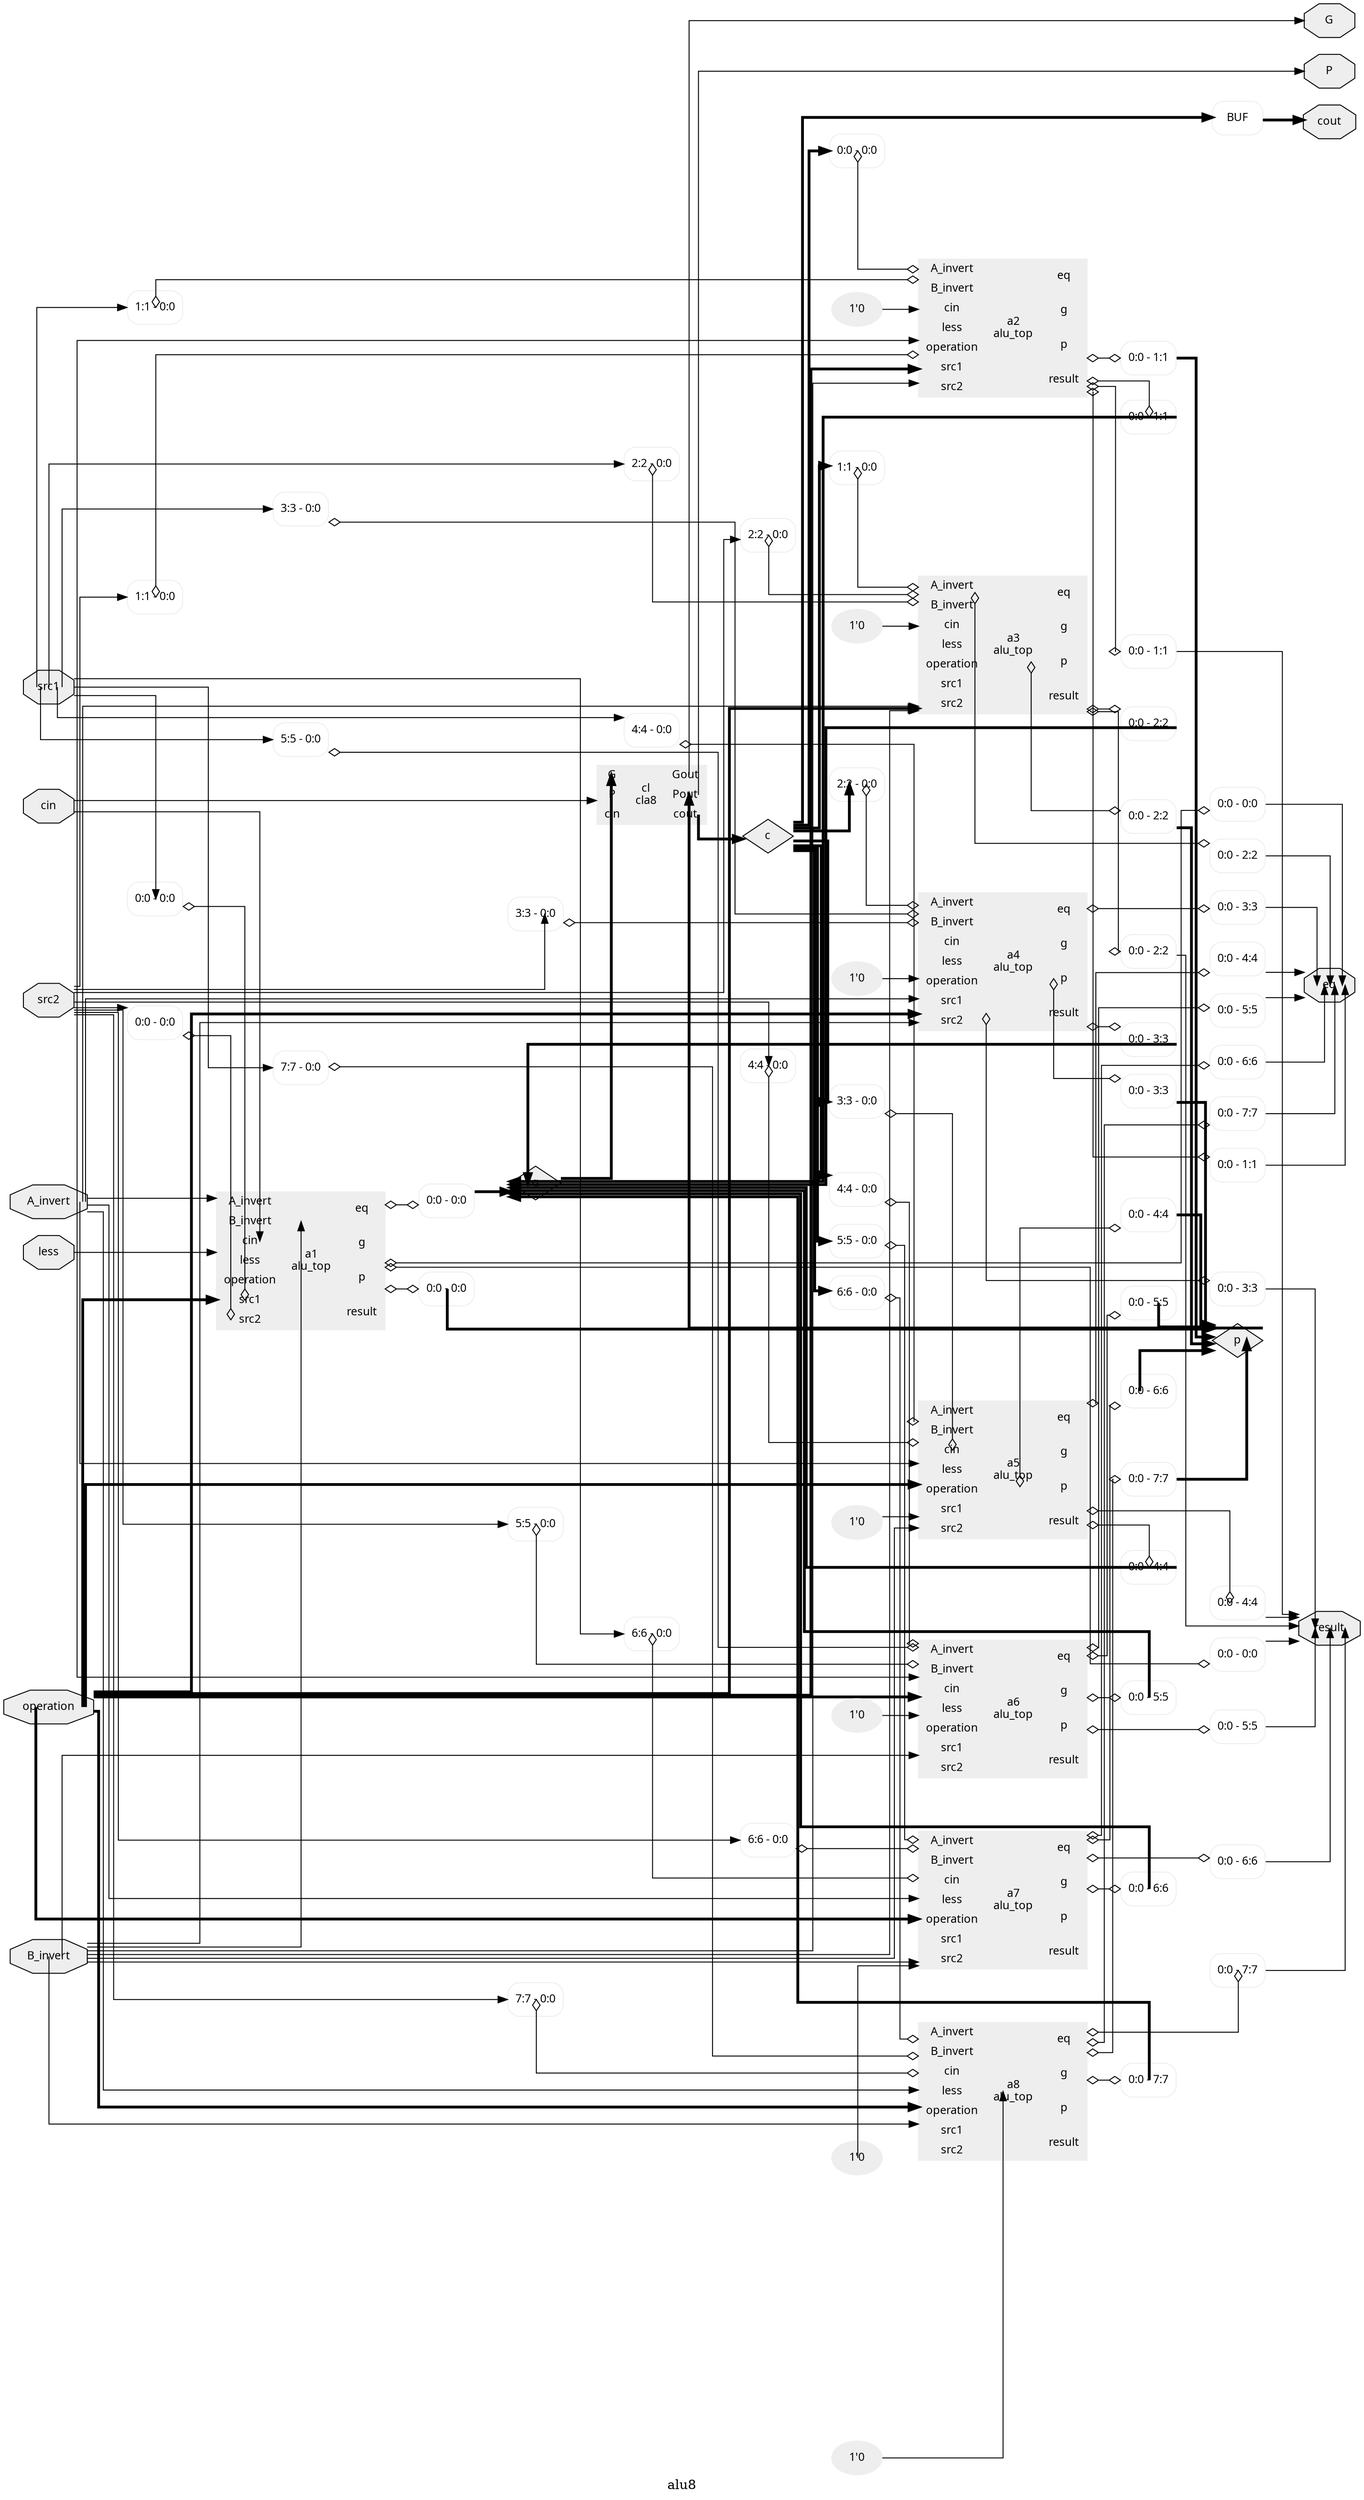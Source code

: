 digraph "alu8" {
ordering="in";
splines="ortho";
node [ fontname = Verdana, fontsize = 12 ]
node [ style = filled ] 
node [ fillcolor = "#EEEEEE" ] 
node [ color = "#EEEEEE" ]
edge [ color = "# 31CEF0" ]
ordering="in";
spline="otho";
node [ fontname = Verdana, fontsize = 12 ]
node [ style = filled ] 
node [ fillcolor = "#EEEEEE" ] 
node [ color = "#EEEEEE" ]
edge [ color = "# 31CEF0" ]
ordering="in";
spline="ortho";
node [ fontname = Verdana, fontsize = 12 ]
node [ style = filled ] 
node [ fillcolor = "#EEEEEE" ] 
node [ color = "#EEEEEE" ]
edge [ color = "# 31CEF0" ]
ordering="in";
spline="ortho";
node [ fontname = Verdana, fontsize = 12 ]
node [ style = filled ] 
node [ fillcolor = "#EEEEEE" ] 
node [ color = "#EEEEEE" ]
edge [ color = "# 31CEF0" ]
ordering="in";
spline="ortho";
node [ fontname = Verdana, fontsize = 12 ]
node [ style = filled ] 
node [ fillcolor = "#EEEEEE" ] 
node [ color = "#EEEEEE" ]
edge [ color = "# 31CEF0" ]
label="alu8";
rankdir="LR";
remincross=true;
n1 [ shape=octagon, label="A_invert", color="black", fontcolor="black" ];
n2 [ shape=octagon, label="B_invert", color="black", fontcolor="black" ];
n3 [ shape=octagon, label="G", color="black", fontcolor="black" ];
n4 [ shape=octagon, label="P", color="black", fontcolor="black" ];
n5 [ shape=diamond, label="c", color="black", fontcolor="black" ];
n6 [ shape=octagon, label="cin", color="black", fontcolor="black" ];
n7 [ shape=octagon, label="cout", color="black", fontcolor="black" ];
n8 [ shape=octagon, label="eq", color="black", fontcolor="black" ];
n9 [ shape=diamond, label="g", color="black", fontcolor="black" ];
n10 [ shape=octagon, label="less", color="black", fontcolor="black" ];
n11 [ shape=octagon, label="operation", color="black", fontcolor="black" ];
n12 [ shape=diamond, label="p", color="black", fontcolor="black" ];
n13 [ shape=octagon, label="result", color="black", fontcolor="black" ];
n14 [ shape=octagon, label="src1", color="black", fontcolor="black" ];
n15 [ shape=octagon, label="src2", color="black", fontcolor="black" ];
{ rank="source"; n1; n10; n11; n14; n15; n2; n6;}
{ rank="sink"; n13; n3; n4; n7; n8;}
c16 [ shape=record, label="{{<p1> A_invert|<p2> B_invert|<p6> cin|<p10> less|<p11> operation|<p14> src1|<p15> src2}|a1\nalu_top|{<p8> eq|<p9> g|<p12> p|<p13> result}}" ];
x0 [ shape=record, style=rounded, label="<s0> 0:0 - 0:0 " ];
c16:p8:e -> x0:w [arrowhead=odiamond, arrowtail=odiamond, dir=both, color="black", label=""];
x1 [ shape=record, style=rounded, label="<s0> 0:0 - 0:0 " ];
c16:p9:e -> x1:w [arrowhead=odiamond, arrowtail=odiamond, dir=both, color="black", label=""];
x2 [ shape=record, style=rounded, label="<s0> 0:0 - 0:0 " ];
c16:p12:e -> x2:w [arrowhead=odiamond, arrowtail=odiamond, dir=both, color="black", label=""];
x3 [ shape=record, style=rounded, label="<s0> 0:0 - 0:0 " ];
c16:p13:e -> x3:w [arrowhead=odiamond, arrowtail=odiamond, dir=both, color="black", label=""];
x4 [ shape=record, style=rounded, label="<s0> 0:0 - 0:0 " ];
x4:e -> c16:p14:w [arrowhead=odiamond, arrowtail=odiamond, dir=both, color="black", label=""];
x5 [ shape=record, style=rounded, label="<s0> 0:0 - 0:0 " ];
x5:e -> c16:p15:w [arrowhead=odiamond, arrowtail=odiamond, dir=both, color="black", label=""];
v9 [ label="1'0" ];
c17 [ shape=record, label="{{<p1> A_invert|<p2> B_invert|<p6> cin|<p10> less|<p11> operation|<p14> src1|<p15> src2}|a2\nalu_top|{<p8> eq|<p9> g|<p12> p|<p13> result}}" ];
x6 [ shape=record, style=rounded, label="<s0> 0:0 - 0:0 " ];
x6:e -> c17:p6:w [arrowhead=odiamond, arrowtail=odiamond, dir=both, color="black", label=""];
x7 [ shape=record, style=rounded, label="<s0> 0:0 - 1:1 " ];
c17:p8:e -> x7:w [arrowhead=odiamond, arrowtail=odiamond, dir=both, color="black", label=""];
x8 [ shape=record, style=rounded, label="<s0> 0:0 - 1:1 " ];
c17:p9:e -> x8:w [arrowhead=odiamond, arrowtail=odiamond, dir=both, color="black", label=""];
x10 [ shape=record, style=rounded, label="<s0> 0:0 - 1:1 " ];
c17:p12:e -> x10:w [arrowhead=odiamond, arrowtail=odiamond, dir=both, color="black", label=""];
x11 [ shape=record, style=rounded, label="<s0> 0:0 - 1:1 " ];
c17:p13:e -> x11:w [arrowhead=odiamond, arrowtail=odiamond, dir=both, color="black", label=""];
x12 [ shape=record, style=rounded, label="<s0> 1:1 - 0:0 " ];
x12:e -> c17:p14:w [arrowhead=odiamond, arrowtail=odiamond, dir=both, color="black", label=""];
x13 [ shape=record, style=rounded, label="<s0> 1:1 - 0:0 " ];
x13:e -> c17:p15:w [arrowhead=odiamond, arrowtail=odiamond, dir=both, color="black", label=""];
v17 [ label="1'0" ];
c18 [ shape=record, label="{{<p1> A_invert|<p2> B_invert|<p6> cin|<p10> less|<p11> operation|<p14> src1|<p15> src2}|a3\nalu_top|{<p8> eq|<p9> g|<p12> p|<p13> result}}" ];
x14 [ shape=record, style=rounded, label="<s0> 1:1 - 0:0 " ];
x14:e -> c18:p6:w [arrowhead=odiamond, arrowtail=odiamond, dir=both, color="black", label=""];
x15 [ shape=record, style=rounded, label="<s0> 0:0 - 2:2 " ];
c18:p8:e -> x15:w [arrowhead=odiamond, arrowtail=odiamond, dir=both, color="black", label=""];
x16 [ shape=record, style=rounded, label="<s0> 0:0 - 2:2 " ];
c18:p9:e -> x16:w [arrowhead=odiamond, arrowtail=odiamond, dir=both, color="black", label=""];
x18 [ shape=record, style=rounded, label="<s0> 0:0 - 2:2 " ];
c18:p12:e -> x18:w [arrowhead=odiamond, arrowtail=odiamond, dir=both, color="black", label=""];
x19 [ shape=record, style=rounded, label="<s0> 0:0 - 2:2 " ];
c18:p13:e -> x19:w [arrowhead=odiamond, arrowtail=odiamond, dir=both, color="black", label=""];
x20 [ shape=record, style=rounded, label="<s0> 2:2 - 0:0 " ];
x20:e -> c18:p14:w [arrowhead=odiamond, arrowtail=odiamond, dir=both, color="black", label=""];
x21 [ shape=record, style=rounded, label="<s0> 2:2 - 0:0 " ];
x21:e -> c18:p15:w [arrowhead=odiamond, arrowtail=odiamond, dir=both, color="black", label=""];
v25 [ label="1'0" ];
c19 [ shape=record, label="{{<p1> A_invert|<p2> B_invert|<p6> cin|<p10> less|<p11> operation|<p14> src1|<p15> src2}|a4\nalu_top|{<p8> eq|<p9> g|<p12> p|<p13> result}}" ];
x22 [ shape=record, style=rounded, label="<s0> 2:2 - 0:0 " ];
x22:e -> c19:p6:w [arrowhead=odiamond, arrowtail=odiamond, dir=both, color="black", label=""];
x23 [ shape=record, style=rounded, label="<s0> 0:0 - 3:3 " ];
c19:p8:e -> x23:w [arrowhead=odiamond, arrowtail=odiamond, dir=both, color="black", label=""];
x24 [ shape=record, style=rounded, label="<s0> 0:0 - 3:3 " ];
c19:p9:e -> x24:w [arrowhead=odiamond, arrowtail=odiamond, dir=both, color="black", label=""];
x26 [ shape=record, style=rounded, label="<s0> 0:0 - 3:3 " ];
c19:p12:e -> x26:w [arrowhead=odiamond, arrowtail=odiamond, dir=both, color="black", label=""];
x27 [ shape=record, style=rounded, label="<s0> 0:0 - 3:3 " ];
c19:p13:e -> x27:w [arrowhead=odiamond, arrowtail=odiamond, dir=both, color="black", label=""];
x28 [ shape=record, style=rounded, label="<s0> 3:3 - 0:0 " ];
x28:e -> c19:p14:w [arrowhead=odiamond, arrowtail=odiamond, dir=both, color="black", label=""];
x29 [ shape=record, style=rounded, label="<s0> 3:3 - 0:0 " ];
x29:e -> c19:p15:w [arrowhead=odiamond, arrowtail=odiamond, dir=both, color="black", label=""];
v33 [ label="1'0" ];
c20 [ shape=record, label="{{<p1> A_invert|<p2> B_invert|<p6> cin|<p10> less|<p11> operation|<p14> src1|<p15> src2}|a5\nalu_top|{<p8> eq|<p9> g|<p12> p|<p13> result}}" ];
x30 [ shape=record, style=rounded, label="<s0> 3:3 - 0:0 " ];
x30:e -> c20:p6:w [arrowhead=odiamond, arrowtail=odiamond, dir=both, color="black", label=""];
x31 [ shape=record, style=rounded, label="<s0> 0:0 - 4:4 " ];
c20:p8:e -> x31:w [arrowhead=odiamond, arrowtail=odiamond, dir=both, color="black", label=""];
x32 [ shape=record, style=rounded, label="<s0> 0:0 - 4:4 " ];
c20:p9:e -> x32:w [arrowhead=odiamond, arrowtail=odiamond, dir=both, color="black", label=""];
x34 [ shape=record, style=rounded, label="<s0> 0:0 - 4:4 " ];
c20:p12:e -> x34:w [arrowhead=odiamond, arrowtail=odiamond, dir=both, color="black", label=""];
x35 [ shape=record, style=rounded, label="<s0> 0:0 - 4:4 " ];
c20:p13:e -> x35:w [arrowhead=odiamond, arrowtail=odiamond, dir=both, color="black", label=""];
x36 [ shape=record, style=rounded, label="<s0> 4:4 - 0:0 " ];
x36:e -> c20:p14:w [arrowhead=odiamond, arrowtail=odiamond, dir=both, color="black", label=""];
x37 [ shape=record, style=rounded, label="<s0> 4:4 - 0:0 " ];
x37:e -> c20:p15:w [arrowhead=odiamond, arrowtail=odiamond, dir=both, color="black", label=""];
v41 [ label="1'0" ];
c21 [ shape=record, label="{{<p1> A_invert|<p2> B_invert|<p6> cin|<p10> less|<p11> operation|<p14> src1|<p15> src2}|a6\nalu_top|{<p8> eq|<p9> g|<p12> p|<p13> result}}" ];
x38 [ shape=record, style=rounded, label="<s0> 4:4 - 0:0 " ];
x38:e -> c21:p6:w [arrowhead=odiamond, arrowtail=odiamond, dir=both, color="black", label=""];
x39 [ shape=record, style=rounded, label="<s0> 0:0 - 5:5 " ];
c21:p8:e -> x39:w [arrowhead=odiamond, arrowtail=odiamond, dir=both, color="black", label=""];
x40 [ shape=record, style=rounded, label="<s0> 0:0 - 5:5 " ];
c21:p9:e -> x40:w [arrowhead=odiamond, arrowtail=odiamond, dir=both, color="black", label=""];
x42 [ shape=record, style=rounded, label="<s0> 0:0 - 5:5 " ];
c21:p12:e -> x42:w [arrowhead=odiamond, arrowtail=odiamond, dir=both, color="black", label=""];
x43 [ shape=record, style=rounded, label="<s0> 0:0 - 5:5 " ];
c21:p13:e -> x43:w [arrowhead=odiamond, arrowtail=odiamond, dir=both, color="black", label=""];
x44 [ shape=record, style=rounded, label="<s0> 5:5 - 0:0 " ];
x44:e -> c21:p14:w [arrowhead=odiamond, arrowtail=odiamond, dir=both, color="black", label=""];
x45 [ shape=record, style=rounded, label="<s0> 5:5 - 0:0 " ];
x45:e -> c21:p15:w [arrowhead=odiamond, arrowtail=odiamond, dir=both, color="black", label=""];
v49 [ label="1'0" ];
c22 [ shape=record, label="{{<p1> A_invert|<p2> B_invert|<p6> cin|<p10> less|<p11> operation|<p14> src1|<p15> src2}|a7\nalu_top|{<p8> eq|<p9> g|<p12> p|<p13> result}}" ];
x46 [ shape=record, style=rounded, label="<s0> 5:5 - 0:0 " ];
x46:e -> c22:p6:w [arrowhead=odiamond, arrowtail=odiamond, dir=both, color="black", label=""];
x47 [ shape=record, style=rounded, label="<s0> 0:0 - 6:6 " ];
c22:p8:e -> x47:w [arrowhead=odiamond, arrowtail=odiamond, dir=both, color="black", label=""];
x48 [ shape=record, style=rounded, label="<s0> 0:0 - 6:6 " ];
c22:p9:e -> x48:w [arrowhead=odiamond, arrowtail=odiamond, dir=both, color="black", label=""];
x50 [ shape=record, style=rounded, label="<s0> 0:0 - 6:6 " ];
c22:p12:e -> x50:w [arrowhead=odiamond, arrowtail=odiamond, dir=both, color="black", label=""];
x51 [ shape=record, style=rounded, label="<s0> 0:0 - 6:6 " ];
c22:p13:e -> x51:w [arrowhead=odiamond, arrowtail=odiamond, dir=both, color="black", label=""];
x52 [ shape=record, style=rounded, label="<s0> 6:6 - 0:0 " ];
x52:e -> c22:p14:w [arrowhead=odiamond, arrowtail=odiamond, dir=both, color="black", label=""];
x53 [ shape=record, style=rounded, label="<s0> 6:6 - 0:0 " ];
x53:e -> c22:p15:w [arrowhead=odiamond, arrowtail=odiamond, dir=both, color="black", label=""];
v57 [ label="1'0" ];
c23 [ shape=record, label="{{<p1> A_invert|<p2> B_invert|<p6> cin|<p10> less|<p11> operation|<p14> src1|<p15> src2}|a8\nalu_top|{<p8> eq|<p9> g|<p12> p|<p13> result}}" ];
x54 [ shape=record, style=rounded, label="<s0> 6:6 - 0:0 " ];
x54:e -> c23:p6:w [arrowhead=odiamond, arrowtail=odiamond, dir=both, color="black", label=""];
x55 [ shape=record, style=rounded, label="<s0> 0:0 - 7:7 " ];
c23:p8:e -> x55:w [arrowhead=odiamond, arrowtail=odiamond, dir=both, color="black", label=""];
x56 [ shape=record, style=rounded, label="<s0> 0:0 - 7:7 " ];
c23:p9:e -> x56:w [arrowhead=odiamond, arrowtail=odiamond, dir=both, color="black", label=""];
x58 [ shape=record, style=rounded, label="<s0> 0:0 - 7:7 " ];
c23:p12:e -> x58:w [arrowhead=odiamond, arrowtail=odiamond, dir=both, color="black", label=""];
x59 [ shape=record, style=rounded, label="<s0> 0:0 - 7:7 " ];
c23:p13:e -> x59:w [arrowhead=odiamond, arrowtail=odiamond, dir=both, color="black", label=""];
x60 [ shape=record, style=rounded, label="<s0> 7:7 - 0:0 " ];
x60:e -> c23:p14:w [arrowhead=odiamond, arrowtail=odiamond, dir=both, color="black", label=""];
x61 [ shape=record, style=rounded, label="<s0> 7:7 - 0:0 " ];
x61:e -> c23:p15:w [arrowhead=odiamond, arrowtail=odiamond, dir=both, color="black", label=""];
c26 [ shape=record, label="{{<p3> G|<p4> P|<p6> cin}|cl\ncla8|{<p24> Gout|<p25> Pout|<p7> cout}}" ];
x62 [shape=box, style=rounded, label="BUF"];
n1:e -> c16:p1:w [color="black", label=""];
n1:e -> c17:p1:w [color="black", label=""];
n1:e -> c18:p1:w [color="black", label=""];
n1:e -> c19:p1:w [color="black", label=""];
n1:e -> c20:p1:w [color="black", label=""];
n1:e -> c21:p1:w [color="black", label=""];
n1:e -> c22:p1:w [color="black", label=""];
n1:e -> c23:p1:w [color="black", label=""];
n10:e -> c16:p10:w [color="black", label=""];
n11:e -> c16:p11:w [color="black", style="setlinewidth(3)", label=""];
n11:e -> c17:p11:w [color="black", style="setlinewidth(3)", label=""];
n11:e -> c18:p11:w [color="black", style="setlinewidth(3)", label=""];
n11:e -> c19:p11:w [color="black", style="setlinewidth(3)", label=""];
n11:e -> c20:p11:w [color="black", style="setlinewidth(3)", label=""];
n11:e -> c21:p11:w [color="black", style="setlinewidth(3)", label=""];
n11:e -> c22:p11:w [color="black", style="setlinewidth(3)", label=""];
n11:e -> c23:p11:w [color="black", style="setlinewidth(3)", label=""];
x10:s0:e -> n12:w [color="black", style="setlinewidth(3)", label=""];
x18:s0:e -> n12:w [color="black", style="setlinewidth(3)", label=""];
x26:s0:e -> n12:w [color="black", style="setlinewidth(3)", label=""];
x2:s0:e -> n12:w [color="black", style="setlinewidth(3)", label=""];
x34:s0:e -> n12:w [color="black", style="setlinewidth(3)", label=""];
x42:s0:e -> n12:w [color="black", style="setlinewidth(3)", label=""];
x50:s0:e -> n12:w [color="black", style="setlinewidth(3)", label=""];
x58:s0:e -> n12:w [color="black", style="setlinewidth(3)", label=""];
n12:e -> c26:p4:w [color="black", style="setlinewidth(3)", label=""];
x11:s0:e -> n13:w [color="black", label=""];
x19:s0:e -> n13:w [color="black", label=""];
x27:s0:e -> n13:w [color="black", label=""];
x35:s0:e -> n13:w [color="black", label=""];
x3:s0:e -> n13:w [color="black", label=""];
x43:s0:e -> n13:w [color="black", label=""];
x51:s0:e -> n13:w [color="black", label=""];
x59:s0:e -> n13:w [color="black", label=""];
n14:e -> x12:s0:w [color="black", label=""];
n14:e -> x20:s0:w [color="black", label=""];
n14:e -> x28:s0:w [color="black", label=""];
n14:e -> x36:s0:w [color="black", label=""];
n14:e -> x44:s0:w [color="black", label=""];
n14:e -> x4:s0:w [color="black", label=""];
n14:e -> x52:s0:w [color="black", label=""];
n14:e -> x60:s0:w [color="black", label=""];
n15:e -> x13:s0:w [color="black", label=""];
n15:e -> x21:s0:w [color="black", label=""];
n15:e -> x29:s0:w [color="black", label=""];
n15:e -> x37:s0:w [color="black", label=""];
n15:e -> x45:s0:w [color="black", label=""];
n15:e -> x53:s0:w [color="black", label=""];
n15:e -> x5:s0:w [color="black", label=""];
n15:e -> x61:s0:w [color="black", label=""];
n2:e -> c16:p2:w [color="black", label=""];
n2:e -> c17:p2:w [color="black", label=""];
n2:e -> c18:p2:w [color="black", label=""];
n2:e -> c19:p2:w [color="black", label=""];
n2:e -> c20:p2:w [color="black", label=""];
n2:e -> c21:p2:w [color="black", label=""];
n2:e -> c22:p2:w [color="black", label=""];
n2:e -> c23:p2:w [color="black", label=""];
c26:p24:e -> n3:w [color="black", label=""];
c26:p25:e -> n4:w [color="black", label=""];
c26:p7:e -> n5:w [color="black", style="setlinewidth(3)", label=""];
n5:e -> x14:s0:w [color="black", style="setlinewidth(3)", label=""];
n5:e -> x22:s0:w [color="black", style="setlinewidth(3)", label=""];
n5:e -> x30:s0:w [color="black", style="setlinewidth(3)", label=""];
n5:e -> x38:s0:w [color="black", style="setlinewidth(3)", label=""];
n5:e -> x46:s0:w [color="black", style="setlinewidth(3)", label=""];
n5:e -> x54:s0:w [color="black", style="setlinewidth(3)", label=""];
n5:e -> x62:w:w [color="black", style="setlinewidth(3)", label=""];
n5:e -> x6:s0:w [color="black", style="setlinewidth(3)", label=""];
n6:e -> c16:p6:w [color="black", label=""];
n6:e -> c26:p6:w [color="black", label=""];
x62:e:e -> n7:w [color="black", style="setlinewidth(3)", label=""];
x0:s0:e -> n8:w [color="black", label=""];
x15:s0:e -> n8:w [color="black", label=""];
x23:s0:e -> n8:w [color="black", label=""];
x31:s0:e -> n8:w [color="black", label=""];
x39:s0:e -> n8:w [color="black", label=""];
x47:s0:e -> n8:w [color="black", label=""];
x55:s0:e -> n8:w [color="black", label=""];
x7:s0:e -> n8:w [color="black", label=""];
x16:s0:e -> n9:w [color="black", style="setlinewidth(3)", label=""];
x1:s0:e -> n9:w [color="black", style="setlinewidth(3)", label=""];
x24:s0:e -> n9:w [color="black", style="setlinewidth(3)", label=""];
x32:s0:e -> n9:w [color="black", style="setlinewidth(3)", label=""];
x40:s0:e -> n9:w [color="black", style="setlinewidth(3)", label=""];
x48:s0:e -> n9:w [color="black", style="setlinewidth(3)", label=""];
x56:s0:e -> n9:w [color="black", style="setlinewidth(3)", label=""];
x8:s0:e -> n9:w [color="black", style="setlinewidth(3)", label=""];
n9:e -> c26:p3:w [color="black", style="setlinewidth(3)", label=""];
v17:e -> c18:p10:w [color="black", label=""];
v25:e -> c19:p10:w [color="black", label=""];
v33:e -> c20:p10:w [color="black", label=""];
v41:e -> c21:p10:w [color="black", label=""];
v49:e -> c22:p10:w [color="black", label=""];
v57:e -> c23:p10:w [color="black", label=""];
v9:e -> c17:p10:w [color="black", label=""];
}
